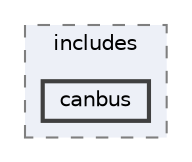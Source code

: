 digraph "app/includes/canbus"
{
 // LATEX_PDF_SIZE
  bgcolor="transparent";
  edge [fontname=Helvetica,fontsize=10,labelfontname=Helvetica,labelfontsize=10];
  node [fontname=Helvetica,fontsize=10,shape=box,height=0.2,width=0.4];
  compound=true
  subgraph clusterdir_1c5c03227cca0102ee47bee331c2b55d {
    graph [ bgcolor="#edf0f7", pencolor="grey50", label="includes", fontname=Helvetica,fontsize=10 style="filled,dashed", URL="dir_1c5c03227cca0102ee47bee331c2b55d.html",tooltip=""]
  dir_46e52549258292da6ba22fc60aec21f4 [label="canbus", fillcolor="#edf0f7", color="grey25", style="filled,bold", URL="dir_46e52549258292da6ba22fc60aec21f4.html",tooltip=""];
  }
}

